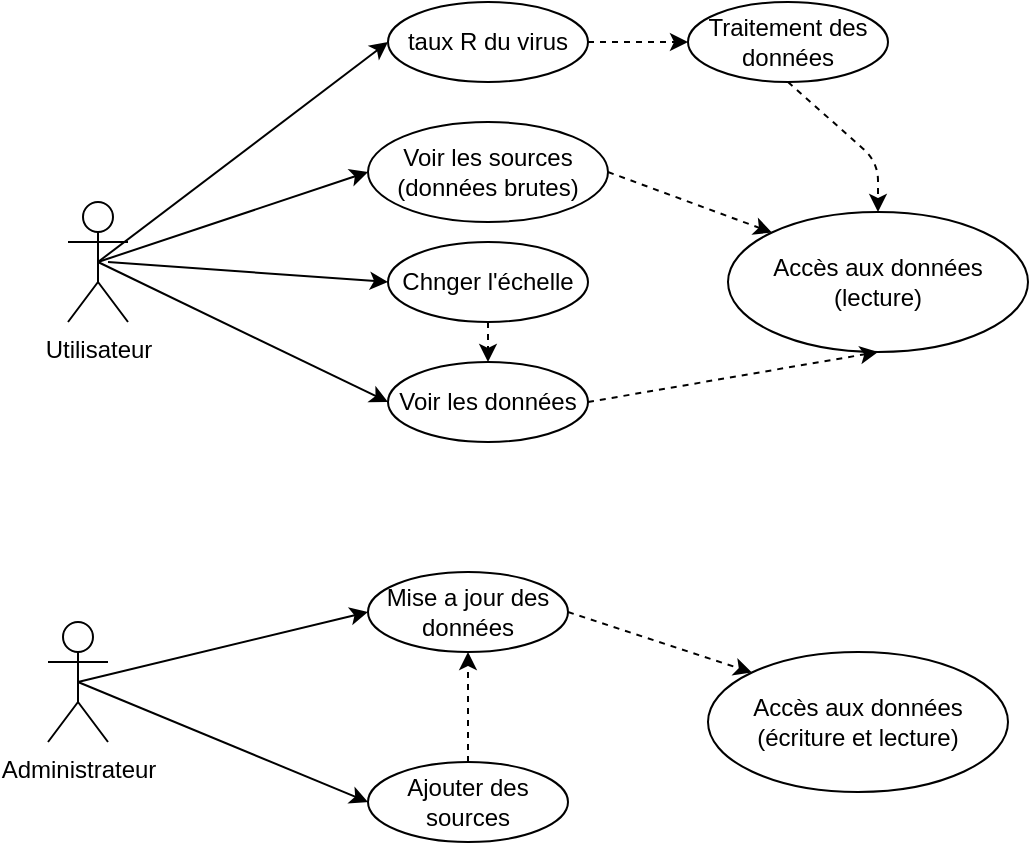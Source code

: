 <mxfile version="13.6.2" type="device"><diagram id="W7PRGZy6A3OHWf_IWzvV" name="Page-1"><mxGraphModel dx="946" dy="617" grid="1" gridSize="10" guides="1" tooltips="1" connect="1" arrows="1" fold="1" page="1" pageScale="1" pageWidth="827" pageHeight="1169" math="0" shadow="0"><root><mxCell id="0"/><mxCell id="1" parent="0"/><mxCell id="UH6hqWK-zKNZkn8MHM9C-1" value="Utilisateur&lt;br&gt;" style="shape=umlActor;verticalLabelPosition=bottom;verticalAlign=top;html=1;" vertex="1" parent="1"><mxGeometry x="130" y="150" width="30" height="60" as="geometry"/></mxCell><mxCell id="UH6hqWK-zKNZkn8MHM9C-2" value="Administrateur&lt;br&gt;" style="shape=umlActor;verticalLabelPosition=bottom;verticalAlign=top;html=1;" vertex="1" parent="1"><mxGeometry x="120" y="360" width="30" height="60" as="geometry"/></mxCell><mxCell id="UH6hqWK-zKNZkn8MHM9C-4" value="Voir les données" style="ellipse;whiteSpace=wrap;html=1;align=center;" vertex="1" parent="1"><mxGeometry x="290" y="230" width="100" height="40" as="geometry"/></mxCell><mxCell id="UH6hqWK-zKNZkn8MHM9C-5" value="Chnger l'échelle" style="ellipse;whiteSpace=wrap;html=1;align=center;" vertex="1" parent="1"><mxGeometry x="290" y="170" width="100" height="40" as="geometry"/></mxCell><mxCell id="UH6hqWK-zKNZkn8MHM9C-6" value="Voir les sources (données brutes)" style="ellipse;whiteSpace=wrap;html=1;align=center;" vertex="1" parent="1"><mxGeometry x="280" y="110" width="120" height="50" as="geometry"/></mxCell><mxCell id="UH6hqWK-zKNZkn8MHM9C-7" value="Ajouter des sources" style="ellipse;whiteSpace=wrap;html=1;align=center;" vertex="1" parent="1"><mxGeometry x="280" y="430" width="100" height="40" as="geometry"/></mxCell><mxCell id="UH6hqWK-zKNZkn8MHM9C-8" value="Mise a jour des données" style="ellipse;whiteSpace=wrap;html=1;align=center;" vertex="1" parent="1"><mxGeometry x="280" y="335" width="100" height="40" as="geometry"/></mxCell><mxCell id="UH6hqWK-zKNZkn8MHM9C-10" value="" style="endArrow=classic;html=1;entryX=0;entryY=0.5;entryDx=0;entryDy=0;" edge="1" parent="1" target="UH6hqWK-zKNZkn8MHM9C-6"><mxGeometry width="50" height="50" relative="1" as="geometry"><mxPoint x="145" y="180" as="sourcePoint"/><mxPoint x="440" y="290" as="targetPoint"/></mxGeometry></mxCell><mxCell id="UH6hqWK-zKNZkn8MHM9C-11" value="" style="endArrow=classic;html=1;entryX=0;entryY=0.5;entryDx=0;entryDy=0;" edge="1" parent="1" target="UH6hqWK-zKNZkn8MHM9C-5"><mxGeometry width="50" height="50" relative="1" as="geometry"><mxPoint x="150" y="180" as="sourcePoint"/><mxPoint x="290" y="145" as="targetPoint"/></mxGeometry></mxCell><mxCell id="UH6hqWK-zKNZkn8MHM9C-12" value="" style="endArrow=classic;html=1;entryX=0;entryY=0.5;entryDx=0;entryDy=0;exitX=0.5;exitY=0.5;exitDx=0;exitDy=0;exitPerimeter=0;" edge="1" parent="1" source="UH6hqWK-zKNZkn8MHM9C-1" target="UH6hqWK-zKNZkn8MHM9C-4"><mxGeometry width="50" height="50" relative="1" as="geometry"><mxPoint x="180" y="195" as="sourcePoint"/><mxPoint x="300" y="155" as="targetPoint"/></mxGeometry></mxCell><mxCell id="UH6hqWK-zKNZkn8MHM9C-13" value="" style="endArrow=classic;html=1;entryX=0;entryY=0.5;entryDx=0;entryDy=0;exitX=0.5;exitY=0.5;exitDx=0;exitDy=0;exitPerimeter=0;" edge="1" parent="1" source="UH6hqWK-zKNZkn8MHM9C-2" target="UH6hqWK-zKNZkn8MHM9C-7"><mxGeometry width="50" height="50" relative="1" as="geometry"><mxPoint x="170" y="350" as="sourcePoint"/><mxPoint x="300" y="260" as="targetPoint"/></mxGeometry></mxCell><mxCell id="UH6hqWK-zKNZkn8MHM9C-17" value="Accès aux données (lecture)" style="ellipse;whiteSpace=wrap;html=1;align=center;" vertex="1" parent="1"><mxGeometry x="460" y="155" width="150" height="70" as="geometry"/></mxCell><mxCell id="UH6hqWK-zKNZkn8MHM9C-18" value="Accès aux données (écriture et lecture)" style="ellipse;whiteSpace=wrap;html=1;align=center;" vertex="1" parent="1"><mxGeometry x="450" y="375" width="150" height="70" as="geometry"/></mxCell><mxCell id="UH6hqWK-zKNZkn8MHM9C-19" value="Traitement des données" style="ellipse;whiteSpace=wrap;html=1;align=center;" vertex="1" parent="1"><mxGeometry x="440" y="50" width="100" height="40" as="geometry"/></mxCell><mxCell id="UH6hqWK-zKNZkn8MHM9C-20" value="taux R du virus" style="ellipse;whiteSpace=wrap;html=1;align=center;" vertex="1" parent="1"><mxGeometry x="290" y="50" width="100" height="40" as="geometry"/></mxCell><mxCell id="UH6hqWK-zKNZkn8MHM9C-21" value="" style="endArrow=classic;html=1;entryX=0;entryY=0.5;entryDx=0;entryDy=0;exitX=0.5;exitY=0.5;exitDx=0;exitDy=0;exitPerimeter=0;" edge="1" parent="1" source="UH6hqWK-zKNZkn8MHM9C-2" target="UH6hqWK-zKNZkn8MHM9C-8"><mxGeometry width="50" height="50" relative="1" as="geometry"><mxPoint x="145" y="400" as="sourcePoint"/><mxPoint x="290" y="460" as="targetPoint"/></mxGeometry></mxCell><mxCell id="UH6hqWK-zKNZkn8MHM9C-22" value="" style="endArrow=classic;html=1;dashed=1;exitX=1;exitY=0.5;exitDx=0;exitDy=0;entryX=0;entryY=0;entryDx=0;entryDy=0;" edge="1" parent="1" source="UH6hqWK-zKNZkn8MHM9C-8" target="UH6hqWK-zKNZkn8MHM9C-18"><mxGeometry width="50" height="50" relative="1" as="geometry"><mxPoint x="390" y="340" as="sourcePoint"/><mxPoint x="440" y="290" as="targetPoint"/></mxGeometry></mxCell><mxCell id="UH6hqWK-zKNZkn8MHM9C-24" value="" style="endArrow=classic;html=1;dashed=1;exitX=1;exitY=0.5;exitDx=0;exitDy=0;entryX=0.5;entryY=1;entryDx=0;entryDy=0;" edge="1" parent="1" source="UH6hqWK-zKNZkn8MHM9C-4" target="UH6hqWK-zKNZkn8MHM9C-17"><mxGeometry width="50" height="50" relative="1" as="geometry"><mxPoint x="390" y="405" as="sourcePoint"/><mxPoint x="481.967" y="395.251" as="targetPoint"/></mxGeometry></mxCell><mxCell id="UH6hqWK-zKNZkn8MHM9C-25" value="" style="endArrow=classic;html=1;dashed=1;exitX=1;exitY=0.5;exitDx=0;exitDy=0;entryX=0;entryY=0;entryDx=0;entryDy=0;" edge="1" parent="1" source="UH6hqWK-zKNZkn8MHM9C-6" target="UH6hqWK-zKNZkn8MHM9C-17"><mxGeometry width="50" height="50" relative="1" as="geometry"><mxPoint x="400" y="260" as="sourcePoint"/><mxPoint x="545" y="235" as="targetPoint"/></mxGeometry></mxCell><mxCell id="UH6hqWK-zKNZkn8MHM9C-26" value="" style="endArrow=classic;html=1;dashed=1;exitX=0.5;exitY=1;exitDx=0;exitDy=0;entryX=0.5;entryY=0;entryDx=0;entryDy=0;" edge="1" parent="1" source="UH6hqWK-zKNZkn8MHM9C-5" target="UH6hqWK-zKNZkn8MHM9C-4"><mxGeometry width="50" height="50" relative="1" as="geometry"><mxPoint x="410" y="270" as="sourcePoint"/><mxPoint x="555" y="245" as="targetPoint"/></mxGeometry></mxCell><mxCell id="UH6hqWK-zKNZkn8MHM9C-27" value="" style="endArrow=classic;html=1;entryX=0;entryY=0.5;entryDx=0;entryDy=0;exitX=0.5;exitY=0.5;exitDx=0;exitDy=0;exitPerimeter=0;" edge="1" parent="1" source="UH6hqWK-zKNZkn8MHM9C-1" target="UH6hqWK-zKNZkn8MHM9C-20"><mxGeometry width="50" height="50" relative="1" as="geometry"><mxPoint x="155" y="190" as="sourcePoint"/><mxPoint x="290" y="145" as="targetPoint"/></mxGeometry></mxCell><mxCell id="UH6hqWK-zKNZkn8MHM9C-28" value="" style="endArrow=classic;html=1;dashed=1;exitX=1;exitY=0.5;exitDx=0;exitDy=0;entryX=0;entryY=0.5;entryDx=0;entryDy=0;" edge="1" parent="1" source="UH6hqWK-zKNZkn8MHM9C-20" target="UH6hqWK-zKNZkn8MHM9C-19"><mxGeometry width="50" height="50" relative="1" as="geometry"><mxPoint x="410" y="145" as="sourcePoint"/><mxPoint x="491.967" y="175.251" as="targetPoint"/></mxGeometry></mxCell><mxCell id="UH6hqWK-zKNZkn8MHM9C-29" value="" style="endArrow=classic;html=1;dashed=1;exitX=0.5;exitY=1;exitDx=0;exitDy=0;entryX=0.5;entryY=0;entryDx=0;entryDy=0;" edge="1" parent="1" source="UH6hqWK-zKNZkn8MHM9C-19" target="UH6hqWK-zKNZkn8MHM9C-17"><mxGeometry width="50" height="50" relative="1" as="geometry"><mxPoint x="420" y="155" as="sourcePoint"/><mxPoint x="501.967" y="185.251" as="targetPoint"/><Array as="points"><mxPoint x="535" y="130"/></Array></mxGeometry></mxCell><mxCell id="UH6hqWK-zKNZkn8MHM9C-30" value="" style="endArrow=classic;html=1;dashed=1;exitX=0.5;exitY=0;exitDx=0;exitDy=0;entryX=0.5;entryY=1;entryDx=0;entryDy=0;" edge="1" parent="1" source="UH6hqWK-zKNZkn8MHM9C-7" target="UH6hqWK-zKNZkn8MHM9C-8"><mxGeometry width="50" height="50" relative="1" as="geometry"><mxPoint x="350" y="220" as="sourcePoint"/><mxPoint x="360" y="410" as="targetPoint"/></mxGeometry></mxCell></root></mxGraphModel></diagram></mxfile>